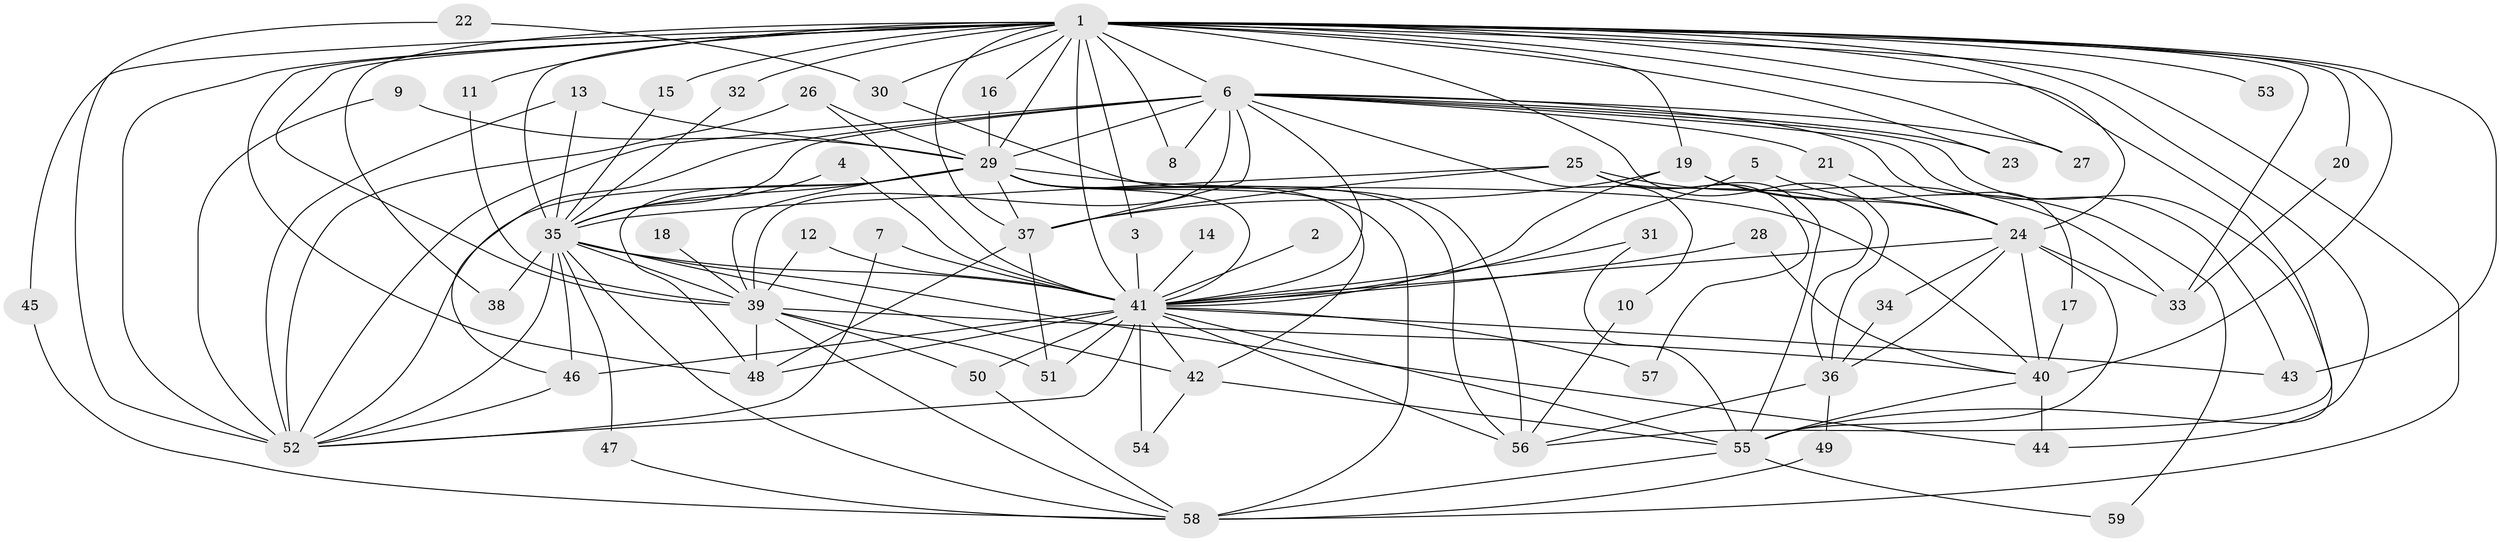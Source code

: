 // original degree distribution, {20: 0.008547008547008548, 13: 0.008547008547008548, 15: 0.017094017094017096, 38: 0.008547008547008548, 22: 0.017094017094017096, 21: 0.008547008547008548, 24: 0.008547008547008548, 16: 0.008547008547008548, 11: 0.008547008547008548, 2: 0.5213675213675214, 7: 0.042735042735042736, 3: 0.21367521367521367, 6: 0.02564102564102564, 4: 0.07692307692307693, 5: 0.02564102564102564}
// Generated by graph-tools (version 1.1) at 2025/49/03/09/25 03:49:40]
// undirected, 59 vertices, 147 edges
graph export_dot {
graph [start="1"]
  node [color=gray90,style=filled];
  1;
  2;
  3;
  4;
  5;
  6;
  7;
  8;
  9;
  10;
  11;
  12;
  13;
  14;
  15;
  16;
  17;
  18;
  19;
  20;
  21;
  22;
  23;
  24;
  25;
  26;
  27;
  28;
  29;
  30;
  31;
  32;
  33;
  34;
  35;
  36;
  37;
  38;
  39;
  40;
  41;
  42;
  43;
  44;
  45;
  46;
  47;
  48;
  49;
  50;
  51;
  52;
  53;
  54;
  55;
  56;
  57;
  58;
  59;
  1 -- 3 [weight=1.0];
  1 -- 6 [weight=5.0];
  1 -- 8 [weight=1.0];
  1 -- 11 [weight=1.0];
  1 -- 15 [weight=1.0];
  1 -- 16 [weight=1.0];
  1 -- 19 [weight=1.0];
  1 -- 20 [weight=1.0];
  1 -- 23 [weight=2.0];
  1 -- 24 [weight=1.0];
  1 -- 27 [weight=1.0];
  1 -- 29 [weight=4.0];
  1 -- 30 [weight=2.0];
  1 -- 32 [weight=1.0];
  1 -- 33 [weight=1.0];
  1 -- 35 [weight=4.0];
  1 -- 36 [weight=2.0];
  1 -- 37 [weight=3.0];
  1 -- 38 [weight=1.0];
  1 -- 39 [weight=1.0];
  1 -- 40 [weight=4.0];
  1 -- 41 [weight=9.0];
  1 -- 43 [weight=2.0];
  1 -- 44 [weight=1.0];
  1 -- 45 [weight=1.0];
  1 -- 48 [weight=1.0];
  1 -- 52 [weight=4.0];
  1 -- 53 [weight=3.0];
  1 -- 56 [weight=2.0];
  1 -- 58 [weight=2.0];
  2 -- 41 [weight=1.0];
  3 -- 41 [weight=1.0];
  4 -- 35 [weight=1.0];
  4 -- 41 [weight=1.0];
  5 -- 24 [weight=1.0];
  5 -- 41 [weight=1.0];
  6 -- 8 [weight=1.0];
  6 -- 10 [weight=1.0];
  6 -- 17 [weight=1.0];
  6 -- 21 [weight=1.0];
  6 -- 23 [weight=1.0];
  6 -- 27 [weight=1.0];
  6 -- 29 [weight=1.0];
  6 -- 35 [weight=1.0];
  6 -- 37 [weight=1.0];
  6 -- 39 [weight=1.0];
  6 -- 41 [weight=2.0];
  6 -- 43 [weight=1.0];
  6 -- 46 [weight=1.0];
  6 -- 52 [weight=1.0];
  6 -- 55 [weight=1.0];
  7 -- 41 [weight=1.0];
  7 -- 52 [weight=1.0];
  9 -- 29 [weight=1.0];
  9 -- 52 [weight=1.0];
  10 -- 56 [weight=1.0];
  11 -- 39 [weight=1.0];
  12 -- 39 [weight=1.0];
  12 -- 41 [weight=1.0];
  13 -- 29 [weight=1.0];
  13 -- 35 [weight=1.0];
  13 -- 52 [weight=1.0];
  14 -- 41 [weight=1.0];
  15 -- 35 [weight=1.0];
  16 -- 29 [weight=1.0];
  17 -- 40 [weight=1.0];
  18 -- 39 [weight=1.0];
  19 -- 24 [weight=1.0];
  19 -- 37 [weight=1.0];
  19 -- 41 [weight=2.0];
  19 -- 59 [weight=1.0];
  20 -- 33 [weight=1.0];
  21 -- 24 [weight=1.0];
  22 -- 30 [weight=1.0];
  22 -- 52 [weight=1.0];
  24 -- 33 [weight=2.0];
  24 -- 34 [weight=1.0];
  24 -- 36 [weight=1.0];
  24 -- 40 [weight=1.0];
  24 -- 41 [weight=1.0];
  24 -- 55 [weight=1.0];
  25 -- 33 [weight=1.0];
  25 -- 35 [weight=1.0];
  25 -- 36 [weight=1.0];
  25 -- 37 [weight=1.0];
  25 -- 55 [weight=1.0];
  25 -- 57 [weight=1.0];
  26 -- 29 [weight=1.0];
  26 -- 41 [weight=1.0];
  26 -- 52 [weight=1.0];
  28 -- 40 [weight=1.0];
  28 -- 41 [weight=1.0];
  29 -- 35 [weight=1.0];
  29 -- 37 [weight=1.0];
  29 -- 39 [weight=1.0];
  29 -- 40 [weight=1.0];
  29 -- 41 [weight=2.0];
  29 -- 42 [weight=1.0];
  29 -- 48 [weight=1.0];
  29 -- 52 [weight=1.0];
  29 -- 56 [weight=1.0];
  29 -- 58 [weight=1.0];
  30 -- 56 [weight=1.0];
  31 -- 41 [weight=1.0];
  31 -- 55 [weight=1.0];
  32 -- 35 [weight=1.0];
  34 -- 36 [weight=1.0];
  35 -- 38 [weight=1.0];
  35 -- 39 [weight=1.0];
  35 -- 41 [weight=2.0];
  35 -- 42 [weight=1.0];
  35 -- 44 [weight=1.0];
  35 -- 46 [weight=1.0];
  35 -- 47 [weight=1.0];
  35 -- 52 [weight=1.0];
  35 -- 58 [weight=1.0];
  36 -- 49 [weight=1.0];
  36 -- 56 [weight=1.0];
  37 -- 48 [weight=1.0];
  37 -- 51 [weight=1.0];
  39 -- 40 [weight=1.0];
  39 -- 48 [weight=1.0];
  39 -- 50 [weight=1.0];
  39 -- 51 [weight=1.0];
  39 -- 58 [weight=1.0];
  40 -- 44 [weight=1.0];
  40 -- 55 [weight=1.0];
  41 -- 42 [weight=1.0];
  41 -- 43 [weight=1.0];
  41 -- 46 [weight=1.0];
  41 -- 48 [weight=1.0];
  41 -- 50 [weight=1.0];
  41 -- 51 [weight=1.0];
  41 -- 52 [weight=2.0];
  41 -- 54 [weight=3.0];
  41 -- 55 [weight=1.0];
  41 -- 56 [weight=2.0];
  41 -- 57 [weight=1.0];
  42 -- 54 [weight=1.0];
  42 -- 55 [weight=1.0];
  45 -- 58 [weight=1.0];
  46 -- 52 [weight=1.0];
  47 -- 58 [weight=1.0];
  49 -- 58 [weight=1.0];
  50 -- 58 [weight=1.0];
  55 -- 58 [weight=1.0];
  55 -- 59 [weight=1.0];
}
